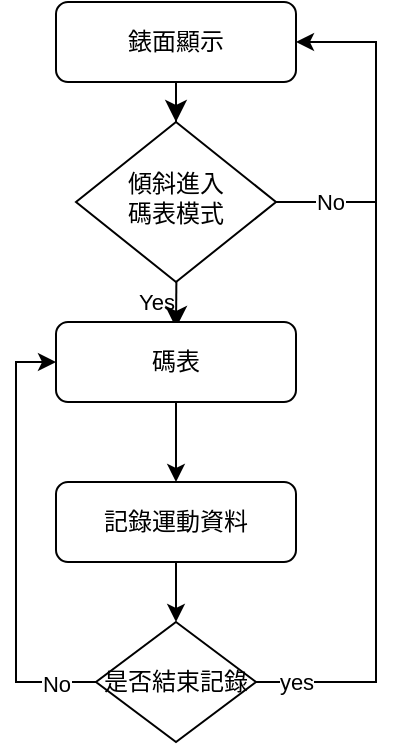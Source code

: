 <mxfile version="20.6.2" type="device"><diagram id="C5RBs43oDa-KdzZeNtuy" name="Page-1"><mxGraphModel dx="746" dy="584" grid="1" gridSize="10" guides="1" tooltips="1" connect="1" arrows="1" fold="1" page="1" pageScale="1" pageWidth="827" pageHeight="1169" math="0" shadow="0"><root><mxCell id="WIyWlLk6GJQsqaUBKTNV-0"/><mxCell id="WIyWlLk6GJQsqaUBKTNV-1" parent="WIyWlLk6GJQsqaUBKTNV-0"/><mxCell id="WIyWlLk6GJQsqaUBKTNV-2" value="" style="rounded=0;html=1;jettySize=auto;orthogonalLoop=1;fontSize=11;endArrow=classic;endFill=1;endSize=8;strokeWidth=1;shadow=0;labelBackgroundColor=none;edgeStyle=orthogonalEdgeStyle;" parent="WIyWlLk6GJQsqaUBKTNV-1" source="WIyWlLk6GJQsqaUBKTNV-3" target="WIyWlLk6GJQsqaUBKTNV-6" edge="1"><mxGeometry relative="1" as="geometry"/></mxCell><mxCell id="WIyWlLk6GJQsqaUBKTNV-3" value="錶面顯示" style="rounded=1;whiteSpace=wrap;html=1;fontSize=12;glass=0;strokeWidth=1;shadow=0;" parent="WIyWlLk6GJQsqaUBKTNV-1" vertex="1"><mxGeometry x="160" y="80" width="120" height="40" as="geometry"/></mxCell><mxCell id="WIyWlLk6GJQsqaUBKTNV-5" value="Yes" style="edgeStyle=orthogonalEdgeStyle;rounded=0;html=1;jettySize=auto;orthogonalLoop=1;fontSize=11;endArrow=classic;endFill=1;endSize=8;strokeWidth=1;shadow=0;labelBackgroundColor=none;exitX=0.502;exitY=0.983;exitDx=0;exitDy=0;exitPerimeter=0;" parent="WIyWlLk6GJQsqaUBKTNV-1" source="WIyWlLk6GJQsqaUBKTNV-6" edge="1"><mxGeometry x="-0.06" y="-10" relative="1" as="geometry"><mxPoint as="offset"/><mxPoint x="220.0" y="223.0" as="sourcePoint"/><mxPoint x="220.0" y="243" as="targetPoint"/></mxGeometry></mxCell><mxCell id="WIyWlLk6GJQsqaUBKTNV-6" value="傾斜進入&lt;br&gt;碼表模式" style="rhombus;whiteSpace=wrap;html=1;shadow=0;fontFamily=Helvetica;fontSize=12;align=center;strokeWidth=1;spacing=6;spacingTop=-4;" parent="WIyWlLk6GJQsqaUBKTNV-1" vertex="1"><mxGeometry x="170" y="140" width="100" height="80" as="geometry"/></mxCell><mxCell id="xJqy1tp2yuABc2UpkTLI-7" value="" style="edgeStyle=orthogonalEdgeStyle;rounded=0;orthogonalLoop=1;jettySize=auto;html=1;" edge="1" parent="WIyWlLk6GJQsqaUBKTNV-1" source="WIyWlLk6GJQsqaUBKTNV-7" target="xJqy1tp2yuABc2UpkTLI-6"><mxGeometry relative="1" as="geometry"/></mxCell><mxCell id="WIyWlLk6GJQsqaUBKTNV-7" value="碼表" style="rounded=1;whiteSpace=wrap;html=1;fontSize=12;glass=0;strokeWidth=1;shadow=0;" parent="WIyWlLk6GJQsqaUBKTNV-1" vertex="1"><mxGeometry x="160" y="240" width="120" height="40" as="geometry"/></mxCell><mxCell id="xJqy1tp2yuABc2UpkTLI-9" value="" style="edgeStyle=orthogonalEdgeStyle;rounded=0;orthogonalLoop=1;jettySize=auto;html=1;" edge="1" parent="WIyWlLk6GJQsqaUBKTNV-1" source="xJqy1tp2yuABc2UpkTLI-6" target="xJqy1tp2yuABc2UpkTLI-8"><mxGeometry relative="1" as="geometry"/></mxCell><mxCell id="xJqy1tp2yuABc2UpkTLI-6" value="記錄運動資料" style="rounded=1;whiteSpace=wrap;html=1;fontSize=12;glass=0;strokeWidth=1;shadow=0;" vertex="1" parent="WIyWlLk6GJQsqaUBKTNV-1"><mxGeometry x="160" y="320" width="120" height="40" as="geometry"/></mxCell><mxCell id="xJqy1tp2yuABc2UpkTLI-8" value="是否結束記錄" style="rhombus;whiteSpace=wrap;html=1;rounded=0;glass=0;strokeWidth=1;shadow=0;" vertex="1" parent="WIyWlLk6GJQsqaUBKTNV-1"><mxGeometry x="180" y="390" width="80" height="60" as="geometry"/></mxCell><mxCell id="xJqy1tp2yuABc2UpkTLI-10" value="" style="endArrow=classic;html=1;rounded=0;entryX=1;entryY=0.5;entryDx=0;entryDy=0;exitX=1;exitY=0.5;exitDx=0;exitDy=0;" edge="1" parent="WIyWlLk6GJQsqaUBKTNV-1" source="xJqy1tp2yuABc2UpkTLI-8" target="WIyWlLk6GJQsqaUBKTNV-3"><mxGeometry width="50" height="50" relative="1" as="geometry"><mxPoint x="250" y="500" as="sourcePoint"/><mxPoint x="320" y="180" as="targetPoint"/><Array as="points"><mxPoint x="320" y="420"/><mxPoint x="320" y="100"/></Array></mxGeometry></mxCell><mxCell id="xJqy1tp2yuABc2UpkTLI-11" value="yes" style="edgeLabel;html=1;align=center;verticalAlign=middle;resizable=0;points=[];" vertex="1" connectable="0" parent="xJqy1tp2yuABc2UpkTLI-10"><mxGeometry x="0.804" y="4" relative="1" as="geometry"><mxPoint x="-36" y="319" as="offset"/></mxGeometry></mxCell><mxCell id="xJqy1tp2yuABc2UpkTLI-15" value="" style="endArrow=none;html=1;rounded=0;exitX=1;exitY=0.5;exitDx=0;exitDy=0;" edge="1" parent="WIyWlLk6GJQsqaUBKTNV-1" source="WIyWlLk6GJQsqaUBKTNV-6"><mxGeometry width="50" height="50" relative="1" as="geometry"><mxPoint x="320" y="280" as="sourcePoint"/><mxPoint x="320" y="180" as="targetPoint"/></mxGeometry></mxCell><mxCell id="xJqy1tp2yuABc2UpkTLI-16" value="No" style="edgeLabel;html=1;align=center;verticalAlign=middle;resizable=0;points=[];" vertex="1" connectable="0" parent="xJqy1tp2yuABc2UpkTLI-15"><mxGeometry x="0.076" relative="1" as="geometry"><mxPoint as="offset"/></mxGeometry></mxCell><mxCell id="xJqy1tp2yuABc2UpkTLI-17" value="" style="endArrow=classic;html=1;rounded=0;exitX=0;exitY=0.5;exitDx=0;exitDy=0;entryX=0;entryY=0.5;entryDx=0;entryDy=0;" edge="1" parent="WIyWlLk6GJQsqaUBKTNV-1" source="xJqy1tp2yuABc2UpkTLI-8" target="WIyWlLk6GJQsqaUBKTNV-7"><mxGeometry width="50" height="50" relative="1" as="geometry"><mxPoint x="260" y="350" as="sourcePoint"/><mxPoint x="310" y="300" as="targetPoint"/><Array as="points"><mxPoint x="140" y="420"/><mxPoint x="140" y="260"/><mxPoint x="150" y="260"/></Array></mxGeometry></mxCell><mxCell id="xJqy1tp2yuABc2UpkTLI-18" value="No" style="edgeLabel;html=1;align=center;verticalAlign=middle;resizable=0;points=[];" vertex="1" connectable="0" parent="xJqy1tp2yuABc2UpkTLI-17"><mxGeometry x="0.596" y="1" relative="1" as="geometry"><mxPoint x="21" y="136" as="offset"/></mxGeometry></mxCell></root></mxGraphModel></diagram></mxfile>
